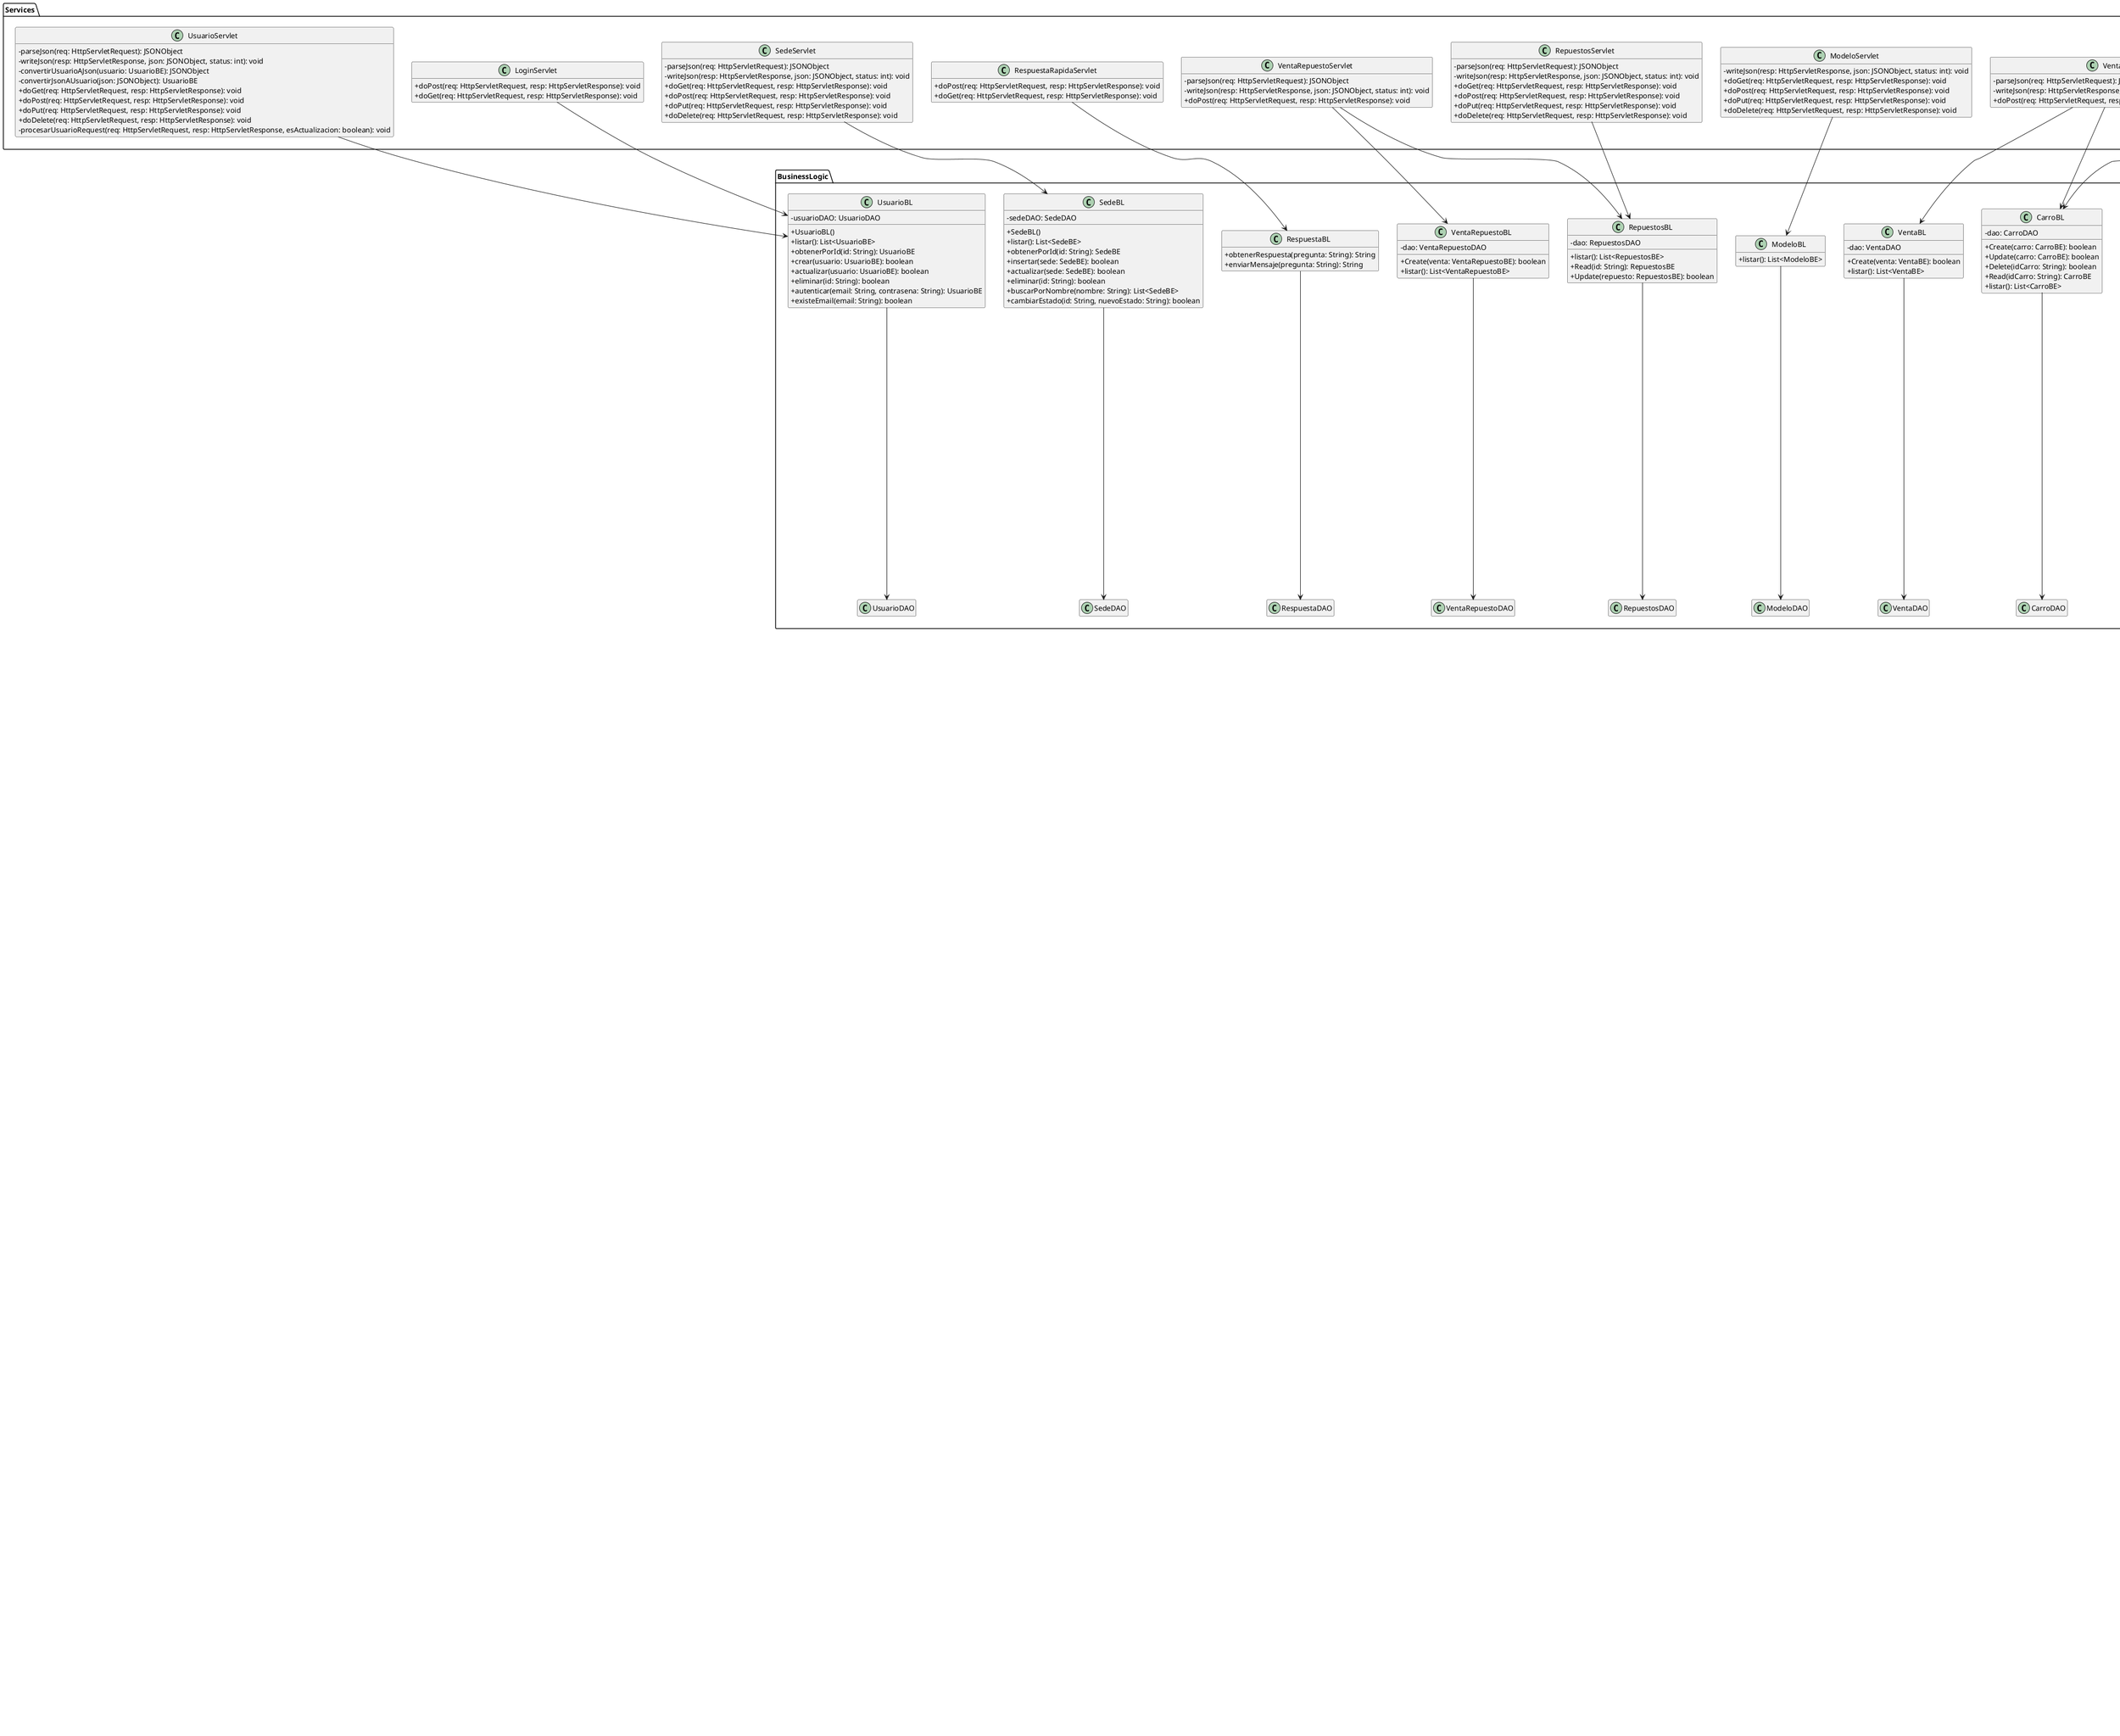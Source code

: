 @startuml

' Configuración general
hide empty members
skinparam classAttributeIconSize 0

' Paquete BusinessEntity
package BusinessEntity {
  class CarroBE {
    - idCarro: int
    - idModelo: int
    - ano: int
    - color: String
    - precioLista: double
    - estado: String
    - descripcion: String
    - kilometraje: int
    - tipoCombustible: String
    - transmision: String
    - tallaRuedas: String
    - comentarios: String
    - nombre: String
    + getIdCarro(): int
    + setIdCarro(idCarro: int): void
    + getNombre(): String
    + setNombre(nombre: String): void
    + getIdModelo(): int
    + setIdModelo(idModelo: int): void
    + getAno(): int
    + setAno(ano: int): void
    + getColor(): String
    + setColor(color: String): void
    + getPrecioLista(): double
    + setPrecioLista(precioLista: double): void
    + getEstado(): String
    + setEstado(estado: String): void
    + getDescripcion(): String
    + setDescripcion(descripcion: String): void
    + getKilometraje(): int
    + setKilometraje(kilometraje: int): void
    + getTipoCombustible(): String
    + setTipoCombustible(tipoCombustible: String): void
    + getTransmision(): String
    + setTransmision(transmision: String): void
    + getTallaRuedas(): String
    + setTallaRuedas(tallaRuedas: String): void
    + getComentarios(): String
    + setComentarios(comentarios: String): void
  }

  class MarcaBE {
    - idMarca: int
    - nombre: String
    - paisOrigen: String
    - sitioWeb: String
    + getIdMarca(): int
    + setIdMarca(idMarca: int): void
    + getNombre(): String
    + setNombre(nombre: String): void
    + getPaisOrigen(): String
    + setPaisOrigen(paisOrigen: String): void
    + getSitioWeb(): String
    + setSitioWeb(sitioWeb: String): void
  }

  class ModeloBE {
    - idModelo: int
    - idMarca: int
    - nombre: String
    - descripcion: String
    - anoLanzamiento: int
    - segmento: String
    + getIdModelo(): int
    + setIdModelo(idModelo: int): void
    + getIdMarca(): int
    + setIdMarca(idMarca: int): void
    + getNombre(): String
    + setNombre(nombre: String): void
    + getDescripcion(): String
    + setDescripcion(descripcion: String): void
    + getAnoLanzamiento(): int
    + setAnoLanzamiento(anoLanzamiento: int): void
    + getSegmento(): String
    + setSegmento(segmento: String): void
  }

  class RepuestosBE {
    - idRepuesto: int
    - nombre: String
    - material: String
    - marca: String
    - costo: double
    - categoria: String
    - descripcion: String
    - stock: int
    - compatibilidad: String
    + getIdRepuesto(): int
    + setIdRepuesto(idRepuesto: int): void
    + getNombre(): String
    + setNombre(nombre: String): void
    + getMaterial(): String
    + setMaterial(material: String): void
    + getMarca(): String
    + setMarca(marca: String): void
    + getCosto(): double
    + setCosto(costo: double): void
    + getCategoria(): String
    + setCategoria(categoria: String): void
    + getDescripcion(): String
    + setDescripcion(descripcion: String): void
    + getStock(): int
    + setStock(stock: int): void
    + getCompatibilidad(): String
    + setCompatibilidad(compatibilidad: String): void
    + toString(): String
  }

  class RespuestaBE {
    - idRespuesta: int
    - pregunta: String
    - respuesta: String
    + getIdRespuesta(): int
    + setIdRespuesta(idRespuesta: int): void
    + getPregunta(): String
    + setPregunta(pregunta: String): void
    + getRespuesta(): String
    + setRespuesta(respuesta: String): void
  }

  class SedeBE {
    - idSede: int
    - nombre: String
    - direccion: String
    - telefono: String
    - horario: String
    - ciudad: String
    - estado: String
    + getIdSede(): int
    + setIdSede(idSede: int): void
    + getNombre(): String
    + setNombre(nombre: String): void
    + getDireccion(): String
    + setDireccion(direccion: String): void
    + getTelefono(): String
    + setTelefono(telefono: String): void
    + getHorario(): String
    + setHorario(horario: String): void
    + getCiudad(): String
    + setCiudad(ciudad: String): void
    + getEstado(): String
    + setEstado(estado: String): void
  }

  class UsuarioBE {
    - idUsuario: int
    - nombres: String
    - apellidos: String
    - email: String
    - contrasena: String
    - celular: String
    - rol: String
    - fechaNacimiento: Date
    - direccion: String
    - comentarios: String
    - fechaCreacion: Timestamp
    + getIdUsuario(): int
    + setIdUsuario(idUsuario: int): void
    + getNombres(): String
    + setNombres(nombres: String): void
    + getApellidos(): String
    + setApellidos(apellidos: String): void
    + getEmail(): String
    + setEmail(email: String): void
    + getContrasena(): String
    + setContrasena(contrasena: String): void
    + getCelular(): String
    + setCelular(celular: String): void
    + getRol(): String
    + setRol(rol: String): void
    + getFechaNacimiento(): Date
    + setFechaNacimiento(fechaNacimiento: Date): void
    + getDireccion(): String
    + setDireccion(direccion: String): void
    + getComentarios(): String
    + setComentarios(comentarios: String): void
    + getFechaCreacion(): Timestamp
    + setFechaCreacion(fechaCreacion: Timestamp): void
  }

  class VentaBE {
    - idVenta: int
    - idCarro: int
    - nombreCliente: String
    - direccion: String
    - telefono: String
    - medioPago: String
    - fechaVencimiento: String
    - cvv: String
    - fechaVenta: Timestamp
    - precioVenta: double
    - modeloCarro: String
    - anoCarro: int
    - colorCarro: String
    - estadoCarro: String
    - kilometrajeCarro: int
    - tipoCombustibleCarro: String
    - transmisionCarro: String
    + getIdVenta(): int
    + setIdVenta(idVenta: int): void
    + getIdCarro(): int
    + setIdCarro(idCarro: int): void
    + getNombreCliente(): String
    + setNombreCliente(nombreCliente: String): void
    + getDireccion(): String
    + setDireccion(direccion: String): void
    + getTelefono(): String
    + setTelefono(telefono: String): void
    + getMedioPago(): String
    + setMedioPago(medioPago: String): void
    + getFechaVencimiento(): String
    + setFechaVencimiento(fechaVencimiento: String): void
    + getCvv(): String
    + setCvv(cvv: String): void
    + getFechaVenta(): Timestamp
    + setFechaVenta(fechaVenta: Timestamp): void
    + getPrecioVenta(): double
    + setPrecioVenta(precioVenta: double): void
    + getModeloCarro(): String
    + setModeloCarro(modeloCarro: String): void
    + getAnoCarro(): int
    + setAnoCarro(anoCarro: int): void
    + getColorCarro(): String
    + setColorCarro(colorCarro: String): void
    + getEstadoCarro(): String
    + setEstadoCarro(estadoCarro: String): void
    + getKilometrajeCarro(): int
    + setKilometrajeCarro(kilometrajeCarro: int): void
    + getTipoCombustibleCarro(): String
    + setTipoCombustibleCarro(tipoCombustibleCarro: String): void
    + getTransmisionCarro(): String
    + setTransmisionCarro(transmisionCarro: String): void
  }

  class VentaRepuestoBE {
    - idVenta: int
    - idRepuesto: int
    - nombreCliente: String
    - direccion: String
    - telefono: String
    - medioPago: String
    - fechaVencimiento: String
    - cvv: String
    - fechaVenta: Timestamp
    - precioVenta: double
    - nombreRepuesto: String
    - marcaRepuesto: String
    - cantidad: int
    - compatibilidadRepuesto: String
    + getIdVenta(): int
    + setIdVenta(idVenta: int): void
    + getIdRepuesto(): int
    + setIdRepuesto(idRepuesto: int): void
    + getNombreCliente(): String
    + setNombreCliente(nombreCliente: String): void
    + getDireccion(): String
    + setDireccion(direccion: String): void
    + getTelefono(): String
    + setTelefono(telefono: String): void
    + getMedioPago(): String
    + setMedioPago(medioPago: String): void
    + getFechaVencimiento(): String
    + setFechaVencimiento(fechaVencimiento: String): void
    + getCvv(): String
    + setCvv(cvv: String): void
    + getFechaVenta(): Timestamp
    + setFechaVenta(fechaVenta: Timestamp): void
    + getPrecioVenta(): double
    + setPrecioVenta(precioVenta: double): void
    + getNombreRepuesto(): String
    + setNombreRepuesto(nombreRepuesto: String): void
    + getMarcaRepuesto(): String
    + setMarcaRepuesto(marcaRepuesto: String): void
    + getCantidad(): int
    + setCantidad(cantidad: int): void
    + getCompatibilidadRepuesto(): String
    + setCompatibilidadRepuesto(compatibilidadRepuesto: String): void
  }

  ' Relaciones entre entidades
  CarroBE "1" --> "1" ModeloBE
  ModeloBE "1" --> "1" MarcaBE
  VentaBE "1" --> "1" CarroBE
  VentaRepuestoBE "1" --> "1" RepuestosBE
}

' Paquete BusinessLogic
package BusinessLogic {
  class CarroBL {
    - dao: CarroDAO
    + Create(carro: CarroBE): boolean
    + Update(carro: CarroBE): boolean
    + Delete(idCarro: String): boolean
    + Read(idCarro: String): CarroBE
    + listar(): List<CarroBE>
  }

  class MarcaBL {
    + listar(): List<MarcaBE>
    + registrar(marca: MarcaBE): boolean
    + actualizar(marca: MarcaBE): boolean
    + eliminar(id: String): boolean
    + buscar(id: String): MarcaBE
  }

  class ModeloBL {
    + listar(): List<ModeloBE>
  }

  class RepuestosBL {
    - dao: RepuestosDAO
    + listar(): List<RepuestosBE>
    + Read(id: String): RepuestosBE
    + Update(repuesto: RepuestosBE): boolean
  }

  class RespuestaBL {
    + obtenerRespuesta(pregunta: String): String
    + enviarMensaje(pregunta: String): String
  }

  class SedeBL {
    - sedeDAO: SedeDAO
    + SedeBL()
    + listar(): List<SedeBE>
    + obtenerPorId(id: String): SedeBE
    + insertar(sede: SedeBE): boolean
    + actualizar(sede: SedeBE): boolean
    + eliminar(id: String): boolean
    + buscarPorNombre(nombre: String): List<SedeBE>
    + cambiarEstado(id: String, nuevoEstado: String): boolean
  }

  class UsuarioBL {
    - usuarioDAO: UsuarioDAO
    + UsuarioBL()
    + listar(): List<UsuarioBE>
    + obtenerPorId(id: String): UsuarioBE
    + crear(usuario: UsuarioBE): boolean
    + actualizar(usuario: UsuarioBE): boolean
    + eliminar(id: String): boolean
    + autenticar(email: String, contrasena: String): UsuarioBE
    + existeEmail(email: String): boolean
  }

  class VentaBL {
    - dao: VentaDAO
    + Create(venta: VentaBE): boolean
    + listar(): List<VentaBE>
  }

  class VentaRepuestoBL {
    - dao: VentaRepuestoDAO
    + Create(venta: VentaRepuestoBE): boolean
    + listar(): List<VentaRepuestoBE>
  }

  ' Relaciones con DAOs
  CarroBL --> CarroDAO
  MarcaBL --> MarcaDAO
  ModeloBL --> ModeloDAO
  RepuestosBL --> RepuestosDAO
  RespuestaBL --> RespuestaDAO
  SedeBL --> SedeDAO
  UsuarioBL --> UsuarioDAO
  VentaBL --> VentaDAO
  VentaRepuestoBL --> VentaRepuestoDAO
}

' Paquete DataAccessObject
package DataAccessObject {
  interface IBaseDAO<T> {
    + Create(input: T): boolean
    + Read(input: String): T
    + ReadAll(): ArrayList<T>
    + Update(input: T): boolean
    + Delete(input: String): boolean
  }

  class CarroDAO {
    + Create(carro: CarroBE): boolean
    + Read(id: String): CarroBE
    + ReadAll(): ArrayList<CarroBE>
    + Update(carro: CarroBE): boolean
    + Delete(id: String): boolean
  }

  class ConexionMySQL {
    - conexionURL: String
    - usuario: String
    - contrasena: String
    - conexion: Connection
    + ConexionMySQL()
    + getConexion(): Connection
  }

  class MarcaDAO {
    + Create(marca: MarcaBE): boolean
    + Read(id: String): MarcaBE
    + ReadAll(): ArrayList<MarcaBE>
    + Update(marca: MarcaBE): boolean
    + Delete(id: String): boolean
  }

  class ModeloDAO {
    + Create(modelo: ModeloBE): boolean
    + Read(id: String): ModeloBE
    + ReadAll(): ArrayList<ModeloBE>
    + Update(modelo: ModeloBE): boolean
    + Delete(id: String): boolean
  }

  class RepuestosDAO {
    + Create(repuesto: RepuestosBE): boolean
    + Read(id: String): RepuestosBE
    + ReadAll(): ArrayList<RepuestosBE>
    + Update(repuesto: RepuestosBE): boolean
    + Delete(id: String): boolean
  }

  class RespuestaDAO {
    + insertarPregunta(pregunta: String): boolean
    + actualizarRespuesta(idRespuesta: int, respuesta: String): boolean
    + obtenerUltimoMensaje(): String
    + listarMensajes(): List<String>
    + listarMensajesRespuestas(): List<String>
    + obtenerRespuesta(pregunta: String): String
  }

  class SedeDAO {
    + Create(sede: SedeBE): boolean
    + Read(id: String): SedeBE
    + ReadAll(): ArrayList<SedeBE>
    + Update(sede: SedeBE): boolean
    + Delete(id: String): boolean
  }

  class UsuarioDAO {
    + Create(usuario: UsuarioBE): boolean
    + Read(id: String): UsuarioBE
    + ReadAll(): ArrayList<UsuarioBE>
    + Update(usuario: UsuarioBE): boolean
    + Delete(id: String): boolean
    + autenticar(email: String, contrasena: String): UsuarioBE
  }

  class VentaDAO {
    + Create(venta: VentaBE): boolean
    + Read(id: String): VentaBE
    + ReadAll(): ArrayList<VentaBE>
    + Update(t: VentaBE): boolean
    + Delete(id: String): boolean
  }

  class VentaRepuestoDAO {
    + Create(venta: VentaRepuestoBE): boolean
    + Read(id: String): VentaRepuestoBE
    + ReadAll(): ArrayList<VentaRepuestoBE>
    + Update(t: VentaRepuestoBE): boolean
    + Delete(id: String): boolean
  }

  ' Relaciones de herencia e implementación
  CarroDAO --|> ConexionMySQL
  CarroDAO ..|> IBaseDAO
  MarcaDAO --|> ConexionMySQL
  MarcaDAO ..|> IBaseDAO
  ModeloDAO --|> ConexionMySQL
  ModeloDAO ..|> IBaseDAO
  RepuestosDAO --|> ConexionMySQL
  RepuestosDAO ..|> IBaseDAO
  SedeDAO --|> ConexionMySQL
  SedeDAO ..|> IBaseDAO
  UsuarioDAO --|> ConexionMySQL
  UsuarioDAO ..|> IBaseDAO
  VentaDAO --|> ConexionMySQL
  VentaDAO ..|> IBaseDAO
  VentaRepuestoDAO --|> ConexionMySQL
  VentaRepuestoDAO ..|> IBaseDAO
}

' Paquete Services
package Services {
  class AuthFilter {
    + init(filterConfig: FilterConfig): void
    + doFilter(request: ServletRequest, response: ServletResponse, chain: FilterChain): void
    + destroy(): void
  }

  class CarroServlet {
    - parseJson(req: HttpServletRequest): JSONObject
    - writeJson(resp: HttpServletResponse, json: JSONObject, status: int): void
    + doGet(req: HttpServletRequest, resp: HttpServletResponse): void
    + doPost(req: HttpServletRequest, resp: HttpServletResponse): void
    + doPut(req: HttpServletRequest, resp: HttpServletResponse): void
    + doDelete(req: HttpServletRequest, resp: HttpServletResponse): void
  }

  class LoginServlet {
    + doPost(req: HttpServletRequest, resp: HttpServletResponse): void
    + doGet(req: HttpServletRequest, resp: HttpServletResponse): void
  }

  class LogoutServlet {
    - writeJson(resp: HttpServletResponse, json: JSONObject, status: int): void
    + doGet(req: HttpServletRequest, resp: HttpServletResponse): void
    + doPost(req: HttpServletRequest, resp: HttpServletResponse): void
  }

  class MarcaServlet {
    - parseJson(req: HttpServletRequest): JSONObject
    - writeJson(resp: HttpServletResponse, json: JSONObject, status: int): void
    + doGet(req: HttpServletRequest, resp: HttpServletResponse): void
    + doPost(req: HttpServletRequest, resp: HttpServletResponse): void
    + doDelete(req: HttpServletRequest, resp: HttpServletResponse): void
  }

  class ModeloServlet {
    - writeJson(resp: HttpServletResponse, json: JSONObject, status: int): void
    + doGet(req: HttpServletRequest, resp: HttpServletResponse): void
    + doPost(req: HttpServletRequest, resp: HttpServletResponse): void
    + doPut(req: HttpServletRequest, resp: HttpServletResponse): void
    + doDelete(req: HttpServletRequest, resp: HttpServletResponse): void
  }

  class RepuestosServlet {
    - parseJson(req: HttpServletRequest): JSONObject
    - writeJson(resp: HttpServletResponse, json: JSONObject, status: int): void
    + doGet(req: HttpServletRequest, resp: HttpServletResponse): void
    + doPost(req: HttpServletRequest, resp: HttpServletResponse): void
    + doPut(req: HttpServletRequest, resp: HttpServletResponse): void
    + doDelete(req: HttpServletRequest, resp: HttpServletResponse): void
  }

  class RespuestaRapidaServlet {
    + doPost(req: HttpServletRequest, resp: HttpServletResponse): void
    + doGet(req: HttpServletRequest, resp: HttpServletResponse): void
  }

  class SedeServlet {
    - parseJson(req: HttpServletRequest): JSONObject
    - writeJson(resp: HttpServletResponse, json: JSONObject, status: int): void
    + doGet(req: HttpServletRequest, resp: HttpServletResponse): void
    + doPost(req: HttpServletRequest, resp: HttpServletResponse): void
    + doPut(req: HttpServletRequest, resp: HttpServletResponse): void
    + doDelete(req: HttpServletRequest, resp: HttpServletResponse): void
  }

  class UsuarioServlet {
    - parseJson(req: HttpServletRequest): JSONObject
    - writeJson(resp: HttpServletResponse, json: JSONObject, status: int): void
    - convertirUsuarioAJson(usuario: UsuarioBE): JSONObject
    - convertirJsonAUsuario(json: JSONObject): UsuarioBE
    + doGet(req: HttpServletRequest, resp: HttpServletResponse): void
    + doPost(req: HttpServletRequest, resp: HttpServletResponse): void
    + doPut(req: HttpServletRequest, resp: HttpServletResponse): void
    + doDelete(req: HttpServletRequest, resp: HttpServletResponse): void
    - procesarUsuarioRequest(req: HttpServletRequest, resp: HttpServletResponse, esActualizacion: boolean): void
  }

  class VentaRepuestoServlet {
    - parseJson(req: HttpServletRequest): JSONObject
    - writeJson(resp: HttpServletResponse, json: JSONObject, status: int): void
    + doPost(req: HttpServletRequest, resp: HttpServletResponse): void
  }

  class VentaServlet {
    - parseJson(req: HttpServletRequest): JSONObject
    - writeJson(resp: HttpServletResponse, json: JSONObject, status: int): void
    + doPost(req: HttpServletRequest, resp: HttpServletResponse): void
  }

  ' Relaciones con BLs
  CarroServlet --> CarroBL
  LoginServlet --> UsuarioBL
  MarcaServlet --> MarcaBL
  ModeloServlet --> ModeloBL
  RepuestosServlet --> RepuestosBL
  RespuestaRapidaServlet --> RespuestaBL
  SedeServlet --> SedeBL
  UsuarioServlet --> UsuarioBL
  VentaRepuestoServlet --> VentaRepuestoBL
  VentaRepuestoServlet --> RepuestosBL
  VentaServlet --> VentaBL
  VentaServlet --> CarroBL
}

' Relaciones entre paquetes
BusinessLogic --> BusinessEntity
DataAccessObject --> BusinessEntity
Services --> BusinessLogic
Services --> BusinessEntity

@enduml